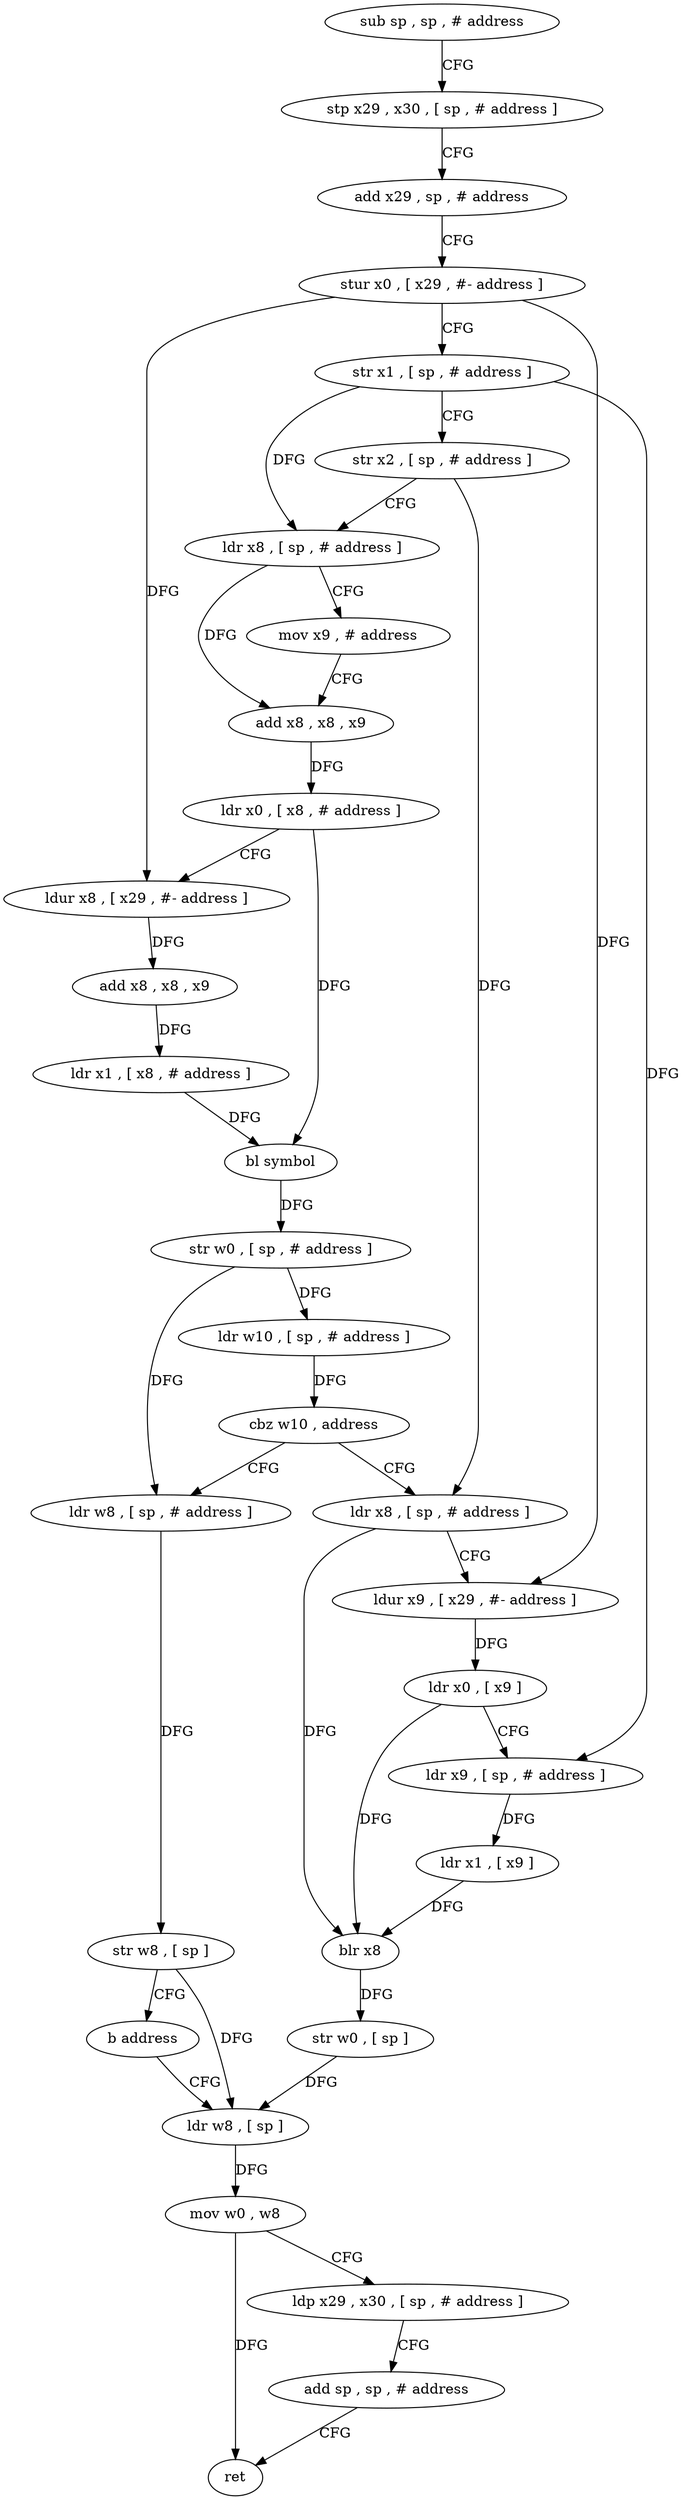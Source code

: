 digraph "func" {
"4241660" [label = "sub sp , sp , # address" ]
"4241664" [label = "stp x29 , x30 , [ sp , # address ]" ]
"4241668" [label = "add x29 , sp , # address" ]
"4241672" [label = "stur x0 , [ x29 , #- address ]" ]
"4241676" [label = "str x1 , [ sp , # address ]" ]
"4241680" [label = "str x2 , [ sp , # address ]" ]
"4241684" [label = "ldr x8 , [ sp , # address ]" ]
"4241688" [label = "mov x9 , # address" ]
"4241692" [label = "add x8 , x8 , x9" ]
"4241696" [label = "ldr x0 , [ x8 , # address ]" ]
"4241700" [label = "ldur x8 , [ x29 , #- address ]" ]
"4241704" [label = "add x8 , x8 , x9" ]
"4241708" [label = "ldr x1 , [ x8 , # address ]" ]
"4241712" [label = "bl symbol" ]
"4241716" [label = "str w0 , [ sp , # address ]" ]
"4241720" [label = "ldr w10 , [ sp , # address ]" ]
"4241724" [label = "cbz w10 , address" ]
"4241740" [label = "ldr x8 , [ sp , # address ]" ]
"4241728" [label = "ldr w8 , [ sp , # address ]" ]
"4241744" [label = "ldur x9 , [ x29 , #- address ]" ]
"4241748" [label = "ldr x0 , [ x9 ]" ]
"4241752" [label = "ldr x9 , [ sp , # address ]" ]
"4241756" [label = "ldr x1 , [ x9 ]" ]
"4241760" [label = "blr x8" ]
"4241764" [label = "str w0 , [ sp ]" ]
"4241768" [label = "ldr w8 , [ sp ]" ]
"4241732" [label = "str w8 , [ sp ]" ]
"4241736" [label = "b address" ]
"4241772" [label = "mov w0 , w8" ]
"4241776" [label = "ldp x29 , x30 , [ sp , # address ]" ]
"4241780" [label = "add sp , sp , # address" ]
"4241784" [label = "ret" ]
"4241660" -> "4241664" [ label = "CFG" ]
"4241664" -> "4241668" [ label = "CFG" ]
"4241668" -> "4241672" [ label = "CFG" ]
"4241672" -> "4241676" [ label = "CFG" ]
"4241672" -> "4241700" [ label = "DFG" ]
"4241672" -> "4241744" [ label = "DFG" ]
"4241676" -> "4241680" [ label = "CFG" ]
"4241676" -> "4241684" [ label = "DFG" ]
"4241676" -> "4241752" [ label = "DFG" ]
"4241680" -> "4241684" [ label = "CFG" ]
"4241680" -> "4241740" [ label = "DFG" ]
"4241684" -> "4241688" [ label = "CFG" ]
"4241684" -> "4241692" [ label = "DFG" ]
"4241688" -> "4241692" [ label = "CFG" ]
"4241692" -> "4241696" [ label = "DFG" ]
"4241696" -> "4241700" [ label = "CFG" ]
"4241696" -> "4241712" [ label = "DFG" ]
"4241700" -> "4241704" [ label = "DFG" ]
"4241704" -> "4241708" [ label = "DFG" ]
"4241708" -> "4241712" [ label = "DFG" ]
"4241712" -> "4241716" [ label = "DFG" ]
"4241716" -> "4241720" [ label = "DFG" ]
"4241716" -> "4241728" [ label = "DFG" ]
"4241720" -> "4241724" [ label = "DFG" ]
"4241724" -> "4241740" [ label = "CFG" ]
"4241724" -> "4241728" [ label = "CFG" ]
"4241740" -> "4241744" [ label = "CFG" ]
"4241740" -> "4241760" [ label = "DFG" ]
"4241728" -> "4241732" [ label = "DFG" ]
"4241744" -> "4241748" [ label = "DFG" ]
"4241748" -> "4241752" [ label = "CFG" ]
"4241748" -> "4241760" [ label = "DFG" ]
"4241752" -> "4241756" [ label = "DFG" ]
"4241756" -> "4241760" [ label = "DFG" ]
"4241760" -> "4241764" [ label = "DFG" ]
"4241764" -> "4241768" [ label = "DFG" ]
"4241768" -> "4241772" [ label = "DFG" ]
"4241732" -> "4241736" [ label = "CFG" ]
"4241732" -> "4241768" [ label = "DFG" ]
"4241736" -> "4241768" [ label = "CFG" ]
"4241772" -> "4241776" [ label = "CFG" ]
"4241772" -> "4241784" [ label = "DFG" ]
"4241776" -> "4241780" [ label = "CFG" ]
"4241780" -> "4241784" [ label = "CFG" ]
}
